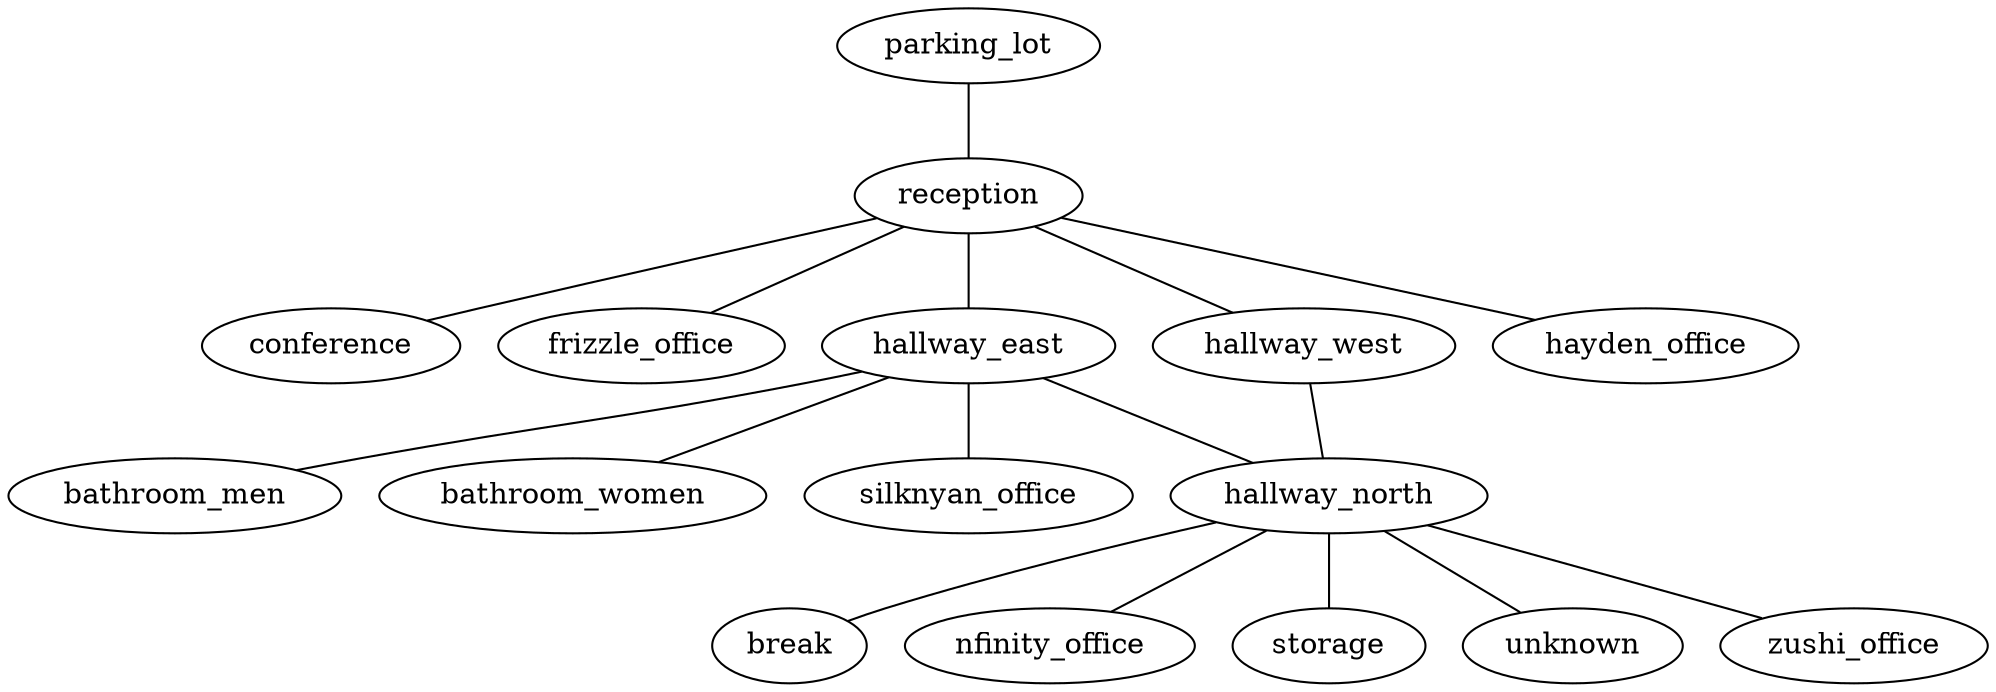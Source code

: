 # name: AWNAM Office
graph awnam {

    # name: Men's Bathroom
    bathroom_men

    # name: Women's Bathroom
    bathroom_women

    # name: Break Room
    # voice: enabled
    # has: snes
    # has: gamecube
    # has: fat-ps3
    break

    # name: Conference Room
    # voice: enabled
    conference

    # empty_a
    # empty_b
    # empty_d
    # empty_e
    # empty_f
    # empty_g
    # empty_n

    # name: Frizzle's Office
    frizzle_office

    # name: East Hallway
    hallway_east

    # name: North Hallway
    hallway_north

    # name: West Hallway
    hallway_west

    # name: Hayden's Office
    hayden_office

    # name: Nfinity's Office
    nfinity_office

    # name: Parking Lot
    parking_lot

    # name: Reception Area
    reception

    # name: Silk-nyan's Office
    silknyan_office

    # name: Storage Closet
    storage

    # name: Spooky Unknown Room
    unknown

    # name: Zushi's office
    zushi_office

    parking_lot -- reception
    reception -- hallway_west
    reception -- hallway_east
    hallway_west -- hallway_north
    hallway_east -- hallway_north

    # reception -- empty_a
    # reception -- empty_b
    reception -- hayden_office
    reception -- conference
    # reception -- empty_n
    reception -- frizzle_office

    # hallway_west -- empty_d
    # hallway_west -- empty_e
    # hallway_west -- empty_f
    # hallway_west -- empty_g

    hallway_north -- nfinity_office
    hallway_north -- storage
    hallway_north -- break
    hallway_north -- zushi_office
    hallway_north -- unknown

    hallway_east -- silknyan_office
    hallway_east -- bathroom_men
    hallway_east -- bathroom_women
}
